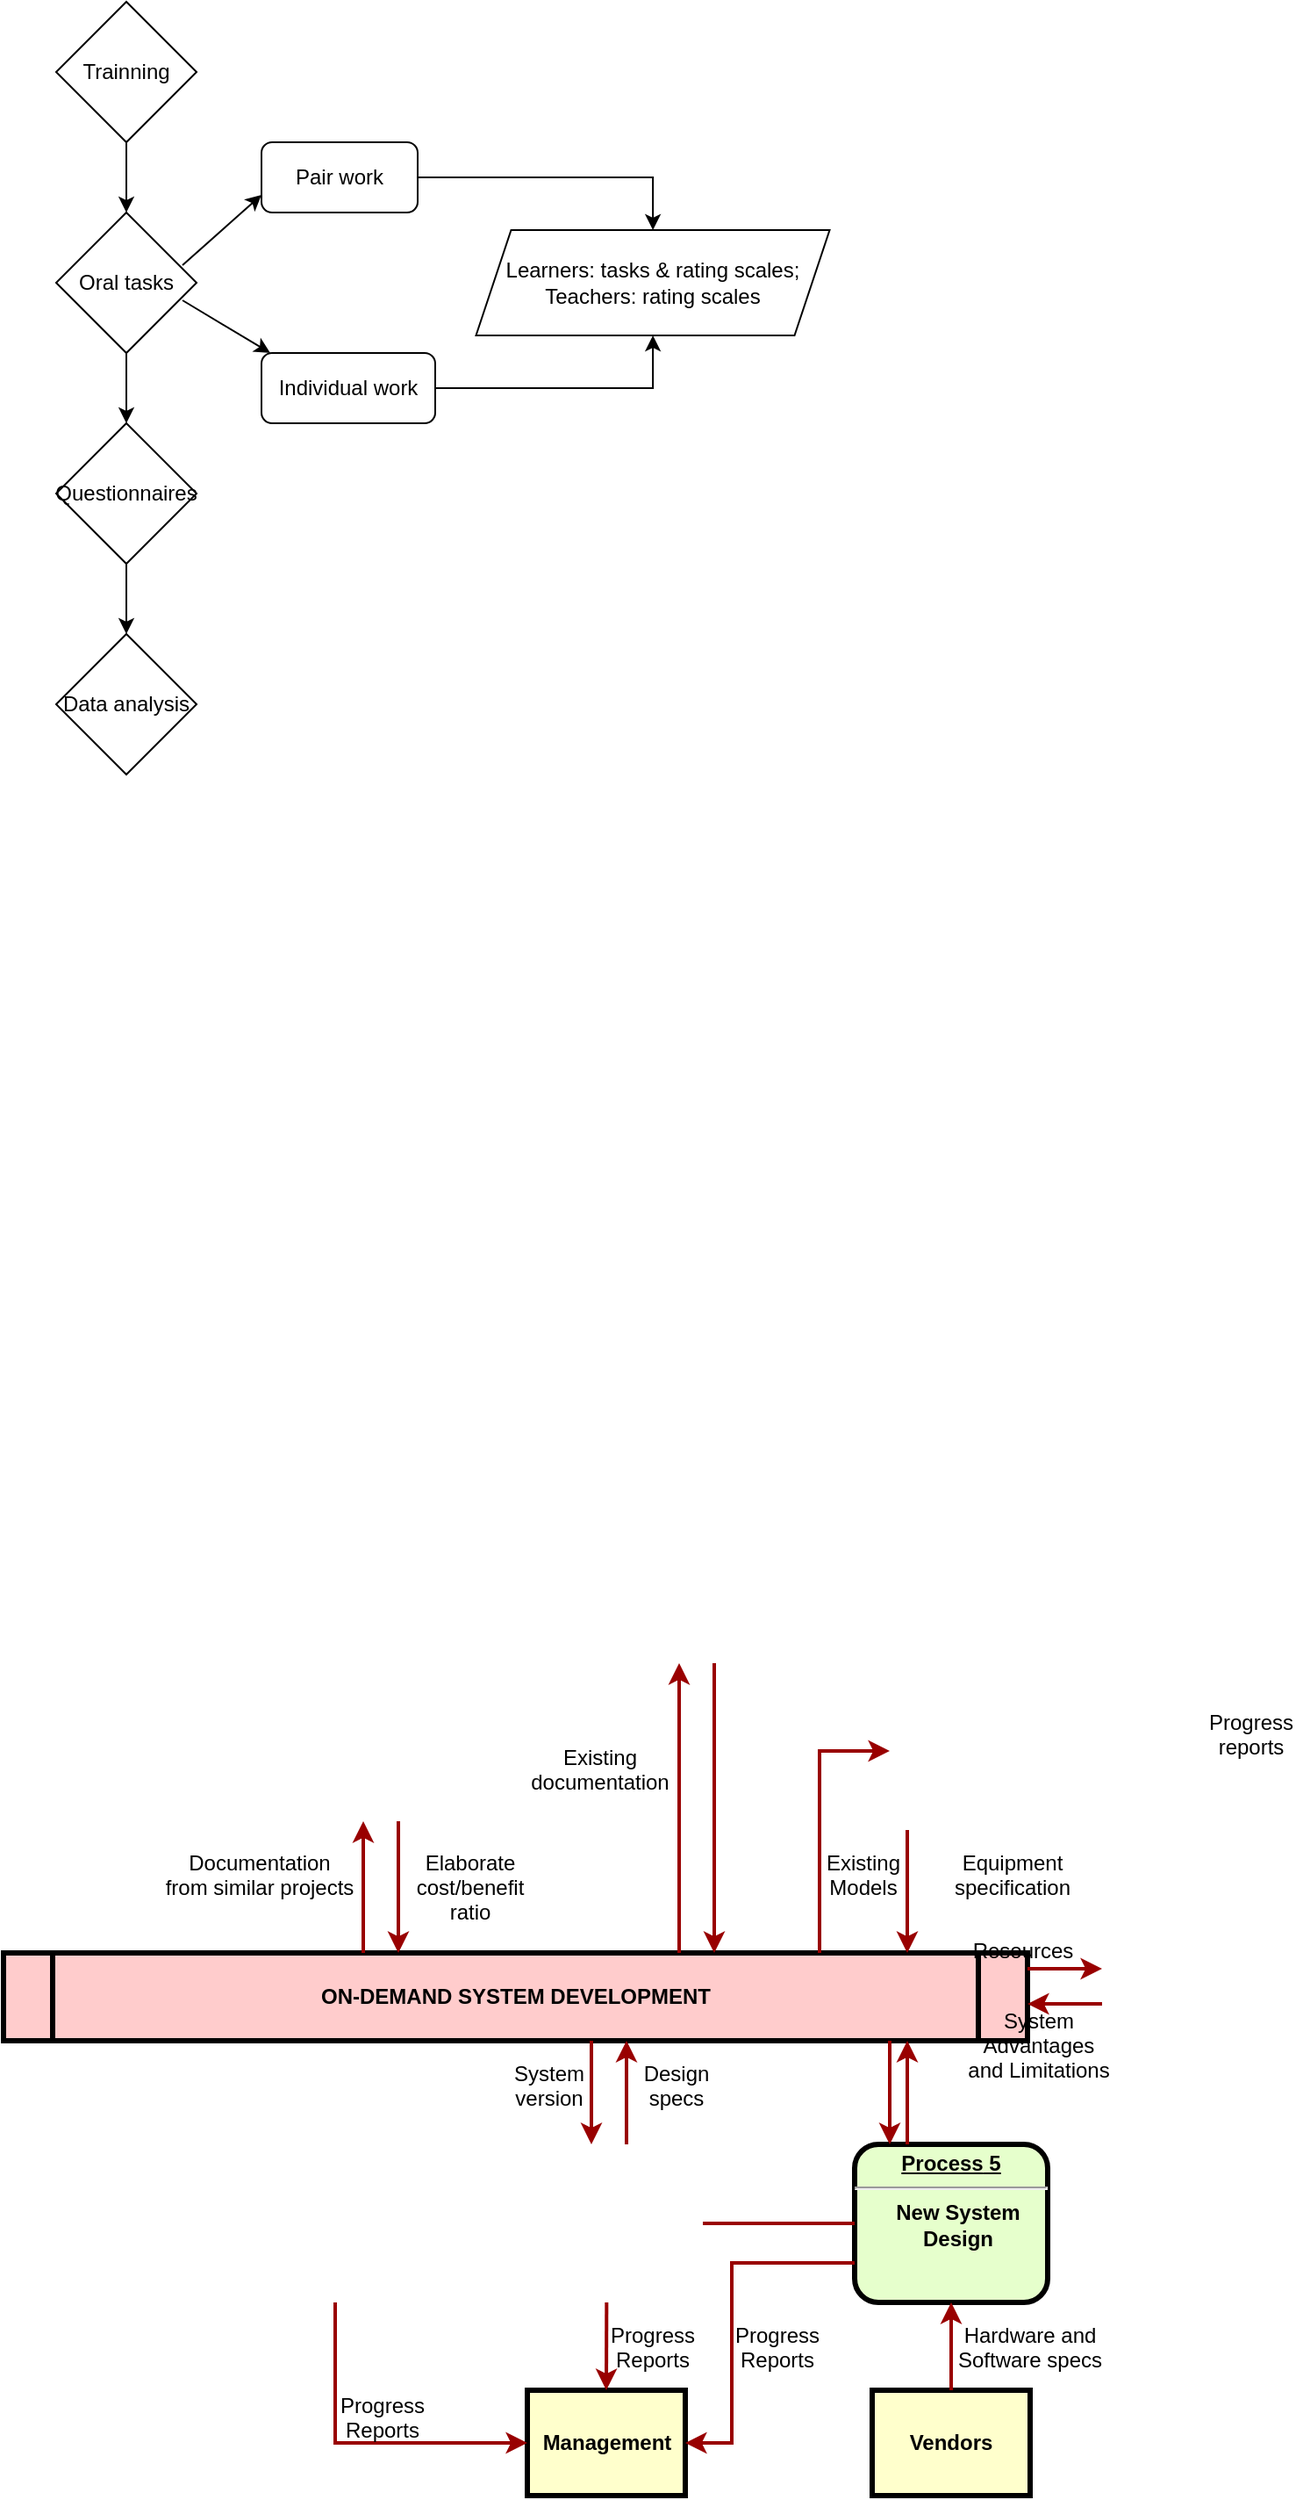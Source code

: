 <mxfile version="15.3.8" type="github">
  <diagram name="Page-1" id="74e2e168-ea6b-b213-b513-2b3c1d86103e">
    <mxGraphModel dx="1628" dy="842" grid="1" gridSize="10" guides="1" tooltips="1" connect="1" arrows="1" fold="1" page="1" pageScale="1" pageWidth="1100" pageHeight="850" background="none" math="0" shadow="0">
      <root>
        <mxCell id="0" />
        <mxCell id="1" parent="0" />
        <mxCell id="6_bhhettgwAaibuEzoS6-5" value="ON-DEMAND SYSTEM DEVELOPMENT" style="shape=process;whiteSpace=wrap;align=center;verticalAlign=middle;size=0.048;fontStyle=1;strokeWidth=3;fillColor=#FFCCCC" vertex="1" parent="1">
          <mxGeometry x="90" y="1151" width="583.5" height="50" as="geometry" />
        </mxCell>
        <mxCell id="6_bhhettgwAaibuEzoS6-9" value="&lt;p style=&quot;margin: 0px; margin-top: 4px; text-align: center; text-decoration: underline;&quot;&gt;&lt;strong&gt;&lt;strong&gt;Process&lt;/strong&gt; 5&lt;br /&gt;&lt;/strong&gt;&lt;/p&gt;&lt;hr /&gt;&lt;p style=&quot;margin: 0px; margin-left: 8px;&quot;&gt;New System&lt;/p&gt;&lt;p style=&quot;margin: 0px; margin-left: 8px;&quot;&gt;Design&lt;/p&gt;" style="verticalAlign=middle;align=center;overflow=fill;fontSize=12;fontFamily=Helvetica;html=1;rounded=1;fontStyle=1;strokeWidth=3;fillColor=#E6FFCC" vertex="1" parent="1">
          <mxGeometry x="575" y="1260" width="110" height="90" as="geometry" />
        </mxCell>
        <mxCell id="6_bhhettgwAaibuEzoS6-12" value="Management" style="whiteSpace=wrap;align=center;verticalAlign=middle;fontStyle=1;strokeWidth=3;fillColor=#FFFFCC" vertex="1" parent="1">
          <mxGeometry x="388.5" y="1400" width="90" height="60" as="geometry" />
        </mxCell>
        <mxCell id="6_bhhettgwAaibuEzoS6-14" value="Vendors" style="whiteSpace=wrap;align=center;verticalAlign=middle;fontStyle=1;strokeWidth=3;fillColor=#FFFFCC" vertex="1" parent="1">
          <mxGeometry x="585.0" y="1400" width="90" height="60" as="geometry" />
        </mxCell>
        <mxCell id="6_bhhettgwAaibuEzoS6-18" value="" style="endArrow=none;noEdgeStyle=1;strokeColor=#990000;strokeWidth=2;rounded=0;edgeStyle=orthogonalEdgeStyle;" edge="1" parent="1" source="6_bhhettgwAaibuEzoS6-9">
          <mxGeometry relative="1" as="geometry">
            <mxPoint x="240.008" y="1231" as="sourcePoint" />
            <mxPoint x="488.5" y="1305" as="targetPoint" />
          </mxGeometry>
        </mxCell>
        <mxCell id="6_bhhettgwAaibuEzoS6-21" value="Documentation&#xa;from similar projects" style="text;spacingTop=-5;align=center" vertex="1" parent="1">
          <mxGeometry x="221.0" y="1091" width="30" height="20" as="geometry" />
        </mxCell>
        <mxCell id="6_bhhettgwAaibuEzoS6-22" value="" style="edgeStyle=elbowEdgeStyle;elbow=horizontal;strokeColor=#990000;strokeWidth=2;rounded=0;" edge="1" parent="1" source="6_bhhettgwAaibuEzoS6-5">
          <mxGeometry width="100" height="100" relative="1" as="geometry">
            <mxPoint x="85.0" y="1280" as="sourcePoint" />
            <mxPoint x="295" y="1076" as="targetPoint" />
            <Array as="points">
              <mxPoint x="295" y="1120" />
            </Array>
          </mxGeometry>
        </mxCell>
        <mxCell id="6_bhhettgwAaibuEzoS6-23" value="" style="edgeStyle=elbowEdgeStyle;elbow=horizontal;strokeColor=#990000;strokeWidth=2;rounded=0;" edge="1" parent="1" target="6_bhhettgwAaibuEzoS6-5">
          <mxGeometry width="100" height="100" relative="1" as="geometry">
            <mxPoint x="315" y="1076" as="sourcePoint" />
            <mxPoint x="185.0" y="1150" as="targetPoint" />
            <Array as="points">
              <mxPoint x="315" y="1110" />
            </Array>
          </mxGeometry>
        </mxCell>
        <mxCell id="6_bhhettgwAaibuEzoS6-24" value="Elaborate&#xa;cost/benefit&#xa;ratio" style="text;spacingTop=-5;align=center" vertex="1" parent="1">
          <mxGeometry x="341" y="1091" width="30" height="20" as="geometry" />
        </mxCell>
        <mxCell id="6_bhhettgwAaibuEzoS6-25" value="" style="edgeStyle=elbowEdgeStyle;elbow=horizontal;strokeColor=#990000;strokeWidth=2;rounded=0;" edge="1" parent="1" source="6_bhhettgwAaibuEzoS6-5">
          <mxGeometry width="100" height="100" relative="1" as="geometry">
            <mxPoint x="415" y="1120" as="sourcePoint" />
            <mxPoint x="475" y="986" as="targetPoint" />
            <Array as="points">
              <mxPoint x="475" y="1060" />
            </Array>
          </mxGeometry>
        </mxCell>
        <mxCell id="6_bhhettgwAaibuEzoS6-26" value="" style="edgeStyle=elbowEdgeStyle;elbow=horizontal;strokeColor=#990000;strokeWidth=2;rounded=0;" edge="1" parent="1" target="6_bhhettgwAaibuEzoS6-5">
          <mxGeometry width="100" height="100" relative="1" as="geometry">
            <mxPoint x="495" y="986" as="sourcePoint" />
            <mxPoint x="485" y="1020" as="targetPoint" />
            <Array as="points">
              <mxPoint x="495" y="1070" />
            </Array>
          </mxGeometry>
        </mxCell>
        <mxCell id="6_bhhettgwAaibuEzoS6-27" value="Existing&#xa;documentation" style="text;spacingTop=-5;align=center" vertex="1" parent="1">
          <mxGeometry x="415.0" y="1031.0" width="30" height="20" as="geometry" />
        </mxCell>
        <mxCell id="6_bhhettgwAaibuEzoS6-31" value="Progress&#xa;reports" style="text;spacingTop=-5;align=center" vertex="1" parent="1">
          <mxGeometry x="786.0" y="1011" width="30" height="20" as="geometry" />
        </mxCell>
        <mxCell id="6_bhhettgwAaibuEzoS6-35" value="" style="edgeStyle=elbowEdgeStyle;elbow=horizontal;strokeColor=#990000;strokeWidth=2;rounded=0;" edge="1" parent="1" target="6_bhhettgwAaibuEzoS6-5">
          <mxGeometry width="100" height="100" relative="1" as="geometry">
            <mxPoint x="605" y="1081" as="sourcePoint" />
            <mxPoint x="545" y="1000" as="targetPoint" />
            <Array as="points">
              <mxPoint x="605" y="1110" />
            </Array>
          </mxGeometry>
        </mxCell>
        <mxCell id="6_bhhettgwAaibuEzoS6-36" value="" style="edgeStyle=segmentEdgeStyle;strokeColor=#990000;strokeWidth=2;rounded=0;" edge="1" parent="1" source="6_bhhettgwAaibuEzoS6-5">
          <mxGeometry width="100" height="100" relative="1" as="geometry">
            <mxPoint x="375" y="1110" as="sourcePoint" />
            <mxPoint x="595" y="1036" as="targetPoint" />
            <Array as="points">
              <mxPoint x="555" y="1036" />
            </Array>
          </mxGeometry>
        </mxCell>
        <mxCell id="6_bhhettgwAaibuEzoS6-37" value="Existing&#xa;Models" style="text;spacingTop=-5;align=center" vertex="1" parent="1">
          <mxGeometry x="565.0" y="1091" width="30" height="20" as="geometry" />
        </mxCell>
        <mxCell id="6_bhhettgwAaibuEzoS6-38" value="Equipment&#xa;specification" style="text;spacingTop=-5;align=center" vertex="1" parent="1">
          <mxGeometry x="650" y="1091" width="30" height="20" as="geometry" />
        </mxCell>
        <mxCell id="6_bhhettgwAaibuEzoS6-39" value="" style="edgeStyle=elbowEdgeStyle;elbow=vertical;strokeColor=#990000;strokeWidth=2;rounded=0;" edge="1" parent="1" source="6_bhhettgwAaibuEzoS6-5">
          <mxGeometry width="100" height="100" relative="1" as="geometry">
            <mxPoint x="535" y="1250" as="sourcePoint" />
            <mxPoint x="716" y="1160.0" as="targetPoint" />
            <Array as="points">
              <mxPoint x="685" y="1160" />
            </Array>
          </mxGeometry>
        </mxCell>
        <mxCell id="6_bhhettgwAaibuEzoS6-40" value="" style="edgeStyle=elbowEdgeStyle;elbow=vertical;strokeColor=#990000;strokeWidth=2;rounded=0;" edge="1" parent="1" target="6_bhhettgwAaibuEzoS6-5">
          <mxGeometry width="100" height="100" relative="1" as="geometry">
            <mxPoint x="716" y="1180.0" as="sourcePoint" />
            <mxPoint x="595" y="1150" as="targetPoint" />
            <Array as="points">
              <mxPoint x="685" y="1180" />
            </Array>
          </mxGeometry>
        </mxCell>
        <mxCell id="6_bhhettgwAaibuEzoS6-41" value="Resources" style="text;spacingTop=-5;align=center" vertex="1" parent="1">
          <mxGeometry x="656" y="1141" width="30" height="20" as="geometry" />
        </mxCell>
        <mxCell id="6_bhhettgwAaibuEzoS6-42" value="System &#xa;Advantages &#xa;and Limitations" style="text;spacingTop=-5;align=center" vertex="1" parent="1">
          <mxGeometry x="665" y="1181" width="30" height="20" as="geometry" />
        </mxCell>
        <mxCell id="6_bhhettgwAaibuEzoS6-43" value="" style="edgeStyle=elbowEdgeStyle;elbow=horizontal;strokeColor=#990000;strokeWidth=2;rounded=0;" edge="1" parent="1" source="6_bhhettgwAaibuEzoS6-9" target="6_bhhettgwAaibuEzoS6-5">
          <mxGeometry width="100" height="100" relative="1" as="geometry">
            <mxPoint x="455" y="1330" as="sourcePoint" />
            <mxPoint x="555" y="1230" as="targetPoint" />
            <Array as="points">
              <mxPoint x="605" y="1220" />
            </Array>
          </mxGeometry>
        </mxCell>
        <mxCell id="6_bhhettgwAaibuEzoS6-44" value="" style="edgeStyle=elbowEdgeStyle;elbow=horizontal;strokeColor=#990000;strokeWidth=2;rounded=0;" edge="1" parent="1" source="6_bhhettgwAaibuEzoS6-5" target="6_bhhettgwAaibuEzoS6-9">
          <mxGeometry width="100" height="100" relative="1" as="geometry">
            <mxPoint x="435" y="1340" as="sourcePoint" />
            <mxPoint x="535" y="1240" as="targetPoint" />
            <Array as="points">
              <mxPoint x="595" y="1230" />
            </Array>
          </mxGeometry>
        </mxCell>
        <mxCell id="6_bhhettgwAaibuEzoS6-45" value="" style="edgeStyle=elbowEdgeStyle;elbow=horizontal;strokeColor=#990000;strokeWidth=2;rounded=0;" edge="1" parent="1" source="6_bhhettgwAaibuEzoS6-14" target="6_bhhettgwAaibuEzoS6-9">
          <mxGeometry width="100" height="100" relative="1" as="geometry">
            <mxPoint x="465" y="1450" as="sourcePoint" />
            <mxPoint x="565" y="1350" as="targetPoint" />
          </mxGeometry>
        </mxCell>
        <mxCell id="6_bhhettgwAaibuEzoS6-46" value="Hardware and&#xa;Software specs" style="text;spacingTop=-5;align=center" vertex="1" parent="1">
          <mxGeometry x="660" y="1360" width="30" height="20" as="geometry" />
        </mxCell>
        <mxCell id="6_bhhettgwAaibuEzoS6-47" value="" style="edgeStyle=elbowEdgeStyle;elbow=horizontal;exitX=0;exitY=0.75;strokeColor=#990000;strokeWidth=2;rounded=0;" edge="1" parent="1" source="6_bhhettgwAaibuEzoS6-9" target="6_bhhettgwAaibuEzoS6-12">
          <mxGeometry width="100" height="100" relative="1" as="geometry">
            <mxPoint x="455" y="1480" as="sourcePoint" />
            <mxPoint x="555" y="1380" as="targetPoint" />
            <Array as="points">
              <mxPoint x="505" y="1380" />
            </Array>
          </mxGeometry>
        </mxCell>
        <mxCell id="6_bhhettgwAaibuEzoS6-48" value="Progress&#xa;Reports" style="text;spacingTop=-5;align=center" vertex="1" parent="1">
          <mxGeometry x="516.0" y="1360" width="30" height="20" as="geometry" />
        </mxCell>
        <mxCell id="6_bhhettgwAaibuEzoS6-49" value="" style="edgeStyle=elbowEdgeStyle;elbow=horizontal;strokeColor=#990000;strokeWidth=2;rounded=0;" edge="1" parent="1" target="6_bhhettgwAaibuEzoS6-12">
          <mxGeometry width="100" height="100" relative="1" as="geometry">
            <mxPoint x="433.667" y="1350" as="sourcePoint" />
            <mxPoint x="265.0" y="1400" as="targetPoint" />
          </mxGeometry>
        </mxCell>
        <mxCell id="6_bhhettgwAaibuEzoS6-50" value="Progress&#xa;Reports" style="text;spacingTop=-5;align=center" vertex="1" parent="1">
          <mxGeometry x="445.0" y="1360.0" width="30" height="20" as="geometry" />
        </mxCell>
        <mxCell id="6_bhhettgwAaibuEzoS6-51" value="" style="edgeStyle=elbowEdgeStyle;elbow=horizontal;strokeColor=#990000;strokeWidth=2;rounded=0;" edge="1" parent="1" target="6_bhhettgwAaibuEzoS6-12">
          <mxGeometry width="100" height="100" relative="1" as="geometry">
            <mxPoint x="279" y="1350" as="sourcePoint" />
            <mxPoint x="265.0" y="1390" as="targetPoint" />
            <Array as="points">
              <mxPoint x="279" y="1380" />
            </Array>
          </mxGeometry>
        </mxCell>
        <mxCell id="6_bhhettgwAaibuEzoS6-52" value="Progress&#xa;Reports" style="text;spacingTop=-5;align=center" vertex="1" parent="1">
          <mxGeometry x="291" y="1400" width="30" height="20" as="geometry" />
        </mxCell>
        <mxCell id="6_bhhettgwAaibuEzoS6-54" value="" style="edgeStyle=elbowEdgeStyle;elbow=horizontal;strokeColor=#990000;strokeWidth=2;rounded=0;" edge="1" parent="1" source="6_bhhettgwAaibuEzoS6-5">
          <mxGeometry width="100" height="100" relative="1" as="geometry">
            <mxPoint x="85.0" y="1250" as="sourcePoint" />
            <mxPoint x="425" y="1260" as="targetPoint" />
            <Array as="points">
              <mxPoint x="425" y="1220" />
            </Array>
          </mxGeometry>
        </mxCell>
        <mxCell id="6_bhhettgwAaibuEzoS6-55" value="" style="edgeStyle=elbowEdgeStyle;elbow=horizontal;strokeColor=#990000;strokeWidth=2;rounded=0;" edge="1" parent="1" target="6_bhhettgwAaibuEzoS6-5">
          <mxGeometry width="100" height="100" relative="1" as="geometry">
            <mxPoint x="445" y="1260" as="sourcePoint" />
            <mxPoint x="195.0" y="1160" as="targetPoint" />
            <Array as="points">
              <mxPoint x="445" y="1220" />
            </Array>
          </mxGeometry>
        </mxCell>
        <mxCell id="6_bhhettgwAaibuEzoS6-61" value="Design&#xa;specs" style="text;spacingTop=-5;align=center" vertex="1" parent="1">
          <mxGeometry x="458.5" y="1211.0" width="30" height="20" as="geometry" />
        </mxCell>
        <mxCell id="6_bhhettgwAaibuEzoS6-62" value="System&#xa;version" style="text;spacingTop=-5;align=center" vertex="1" parent="1">
          <mxGeometry x="386.0" y="1211" width="30" height="20" as="geometry" />
        </mxCell>
        <mxCell id="6_bhhettgwAaibuEzoS6-67" value="" style="edgeStyle=orthogonalEdgeStyle;rounded=0;orthogonalLoop=1;jettySize=auto;html=1;" edge="1" parent="1" source="6_bhhettgwAaibuEzoS6-63" target="6_bhhettgwAaibuEzoS6-64">
          <mxGeometry relative="1" as="geometry" />
        </mxCell>
        <mxCell id="6_bhhettgwAaibuEzoS6-63" value="Trainning" style="rhombus;whiteSpace=wrap;html=1;" vertex="1" parent="1">
          <mxGeometry x="120" y="40" width="80" height="80" as="geometry" />
        </mxCell>
        <mxCell id="6_bhhettgwAaibuEzoS6-68" value="" style="edgeStyle=orthogonalEdgeStyle;rounded=0;orthogonalLoop=1;jettySize=auto;html=1;" edge="1" parent="1" source="6_bhhettgwAaibuEzoS6-64" target="6_bhhettgwAaibuEzoS6-65">
          <mxGeometry relative="1" as="geometry" />
        </mxCell>
        <mxCell id="6_bhhettgwAaibuEzoS6-64" value="Oral tasks" style="rhombus;whiteSpace=wrap;html=1;" vertex="1" parent="1">
          <mxGeometry x="120" y="160" width="80" height="80" as="geometry" />
        </mxCell>
        <mxCell id="6_bhhettgwAaibuEzoS6-69" value="" style="edgeStyle=orthogonalEdgeStyle;rounded=0;orthogonalLoop=1;jettySize=auto;html=1;" edge="1" parent="1" source="6_bhhettgwAaibuEzoS6-65" target="6_bhhettgwAaibuEzoS6-66">
          <mxGeometry relative="1" as="geometry" />
        </mxCell>
        <mxCell id="6_bhhettgwAaibuEzoS6-65" value="Questionnaires" style="rhombus;whiteSpace=wrap;html=1;" vertex="1" parent="1">
          <mxGeometry x="120" y="280" width="80" height="80" as="geometry" />
        </mxCell>
        <mxCell id="6_bhhettgwAaibuEzoS6-66" value="Data analysis" style="rhombus;whiteSpace=wrap;html=1;" vertex="1" parent="1">
          <mxGeometry x="120" y="400" width="80" height="80" as="geometry" />
        </mxCell>
        <mxCell id="6_bhhettgwAaibuEzoS6-82" value="" style="edgeStyle=orthogonalEdgeStyle;rounded=0;orthogonalLoop=1;jettySize=auto;html=1;" edge="1" parent="1" source="6_bhhettgwAaibuEzoS6-70" target="6_bhhettgwAaibuEzoS6-81">
          <mxGeometry relative="1" as="geometry" />
        </mxCell>
        <mxCell id="6_bhhettgwAaibuEzoS6-70" value="Pair work" style="rounded=1;whiteSpace=wrap;html=1;" vertex="1" parent="1">
          <mxGeometry x="237" y="120" width="89" height="40" as="geometry" />
        </mxCell>
        <mxCell id="6_bhhettgwAaibuEzoS6-83" value="" style="edgeStyle=orthogonalEdgeStyle;rounded=0;orthogonalLoop=1;jettySize=auto;html=1;" edge="1" parent="1" source="6_bhhettgwAaibuEzoS6-71" target="6_bhhettgwAaibuEzoS6-81">
          <mxGeometry relative="1" as="geometry" />
        </mxCell>
        <mxCell id="6_bhhettgwAaibuEzoS6-71" value="Individual work" style="rounded=1;whiteSpace=wrap;html=1;" vertex="1" parent="1">
          <mxGeometry x="237" y="240" width="99" height="40" as="geometry" />
        </mxCell>
        <mxCell id="6_bhhettgwAaibuEzoS6-79" value="" style="endArrow=classic;html=1;entryX=0;entryY=0.75;entryDx=0;entryDy=0;" edge="1" parent="1" target="6_bhhettgwAaibuEzoS6-70">
          <mxGeometry width="50" height="50" relative="1" as="geometry">
            <mxPoint x="192" y="190" as="sourcePoint" />
            <mxPoint x="242" y="140" as="targetPoint" />
          </mxGeometry>
        </mxCell>
        <mxCell id="6_bhhettgwAaibuEzoS6-80" value="" style="endArrow=classic;html=1;" edge="1" parent="1">
          <mxGeometry width="50" height="50" relative="1" as="geometry">
            <mxPoint x="192" y="210" as="sourcePoint" />
            <mxPoint x="242" y="240" as="targetPoint" />
          </mxGeometry>
        </mxCell>
        <mxCell id="6_bhhettgwAaibuEzoS6-81" value="Learners: tasks &amp;amp; rating scales;&lt;br&gt;Teachers: rating scales" style="shape=parallelogram;perimeter=parallelogramPerimeter;whiteSpace=wrap;html=1;fixedSize=1;" vertex="1" parent="1">
          <mxGeometry x="359.25" y="170" width="201.5" height="60" as="geometry" />
        </mxCell>
      </root>
    </mxGraphModel>
  </diagram>
</mxfile>
